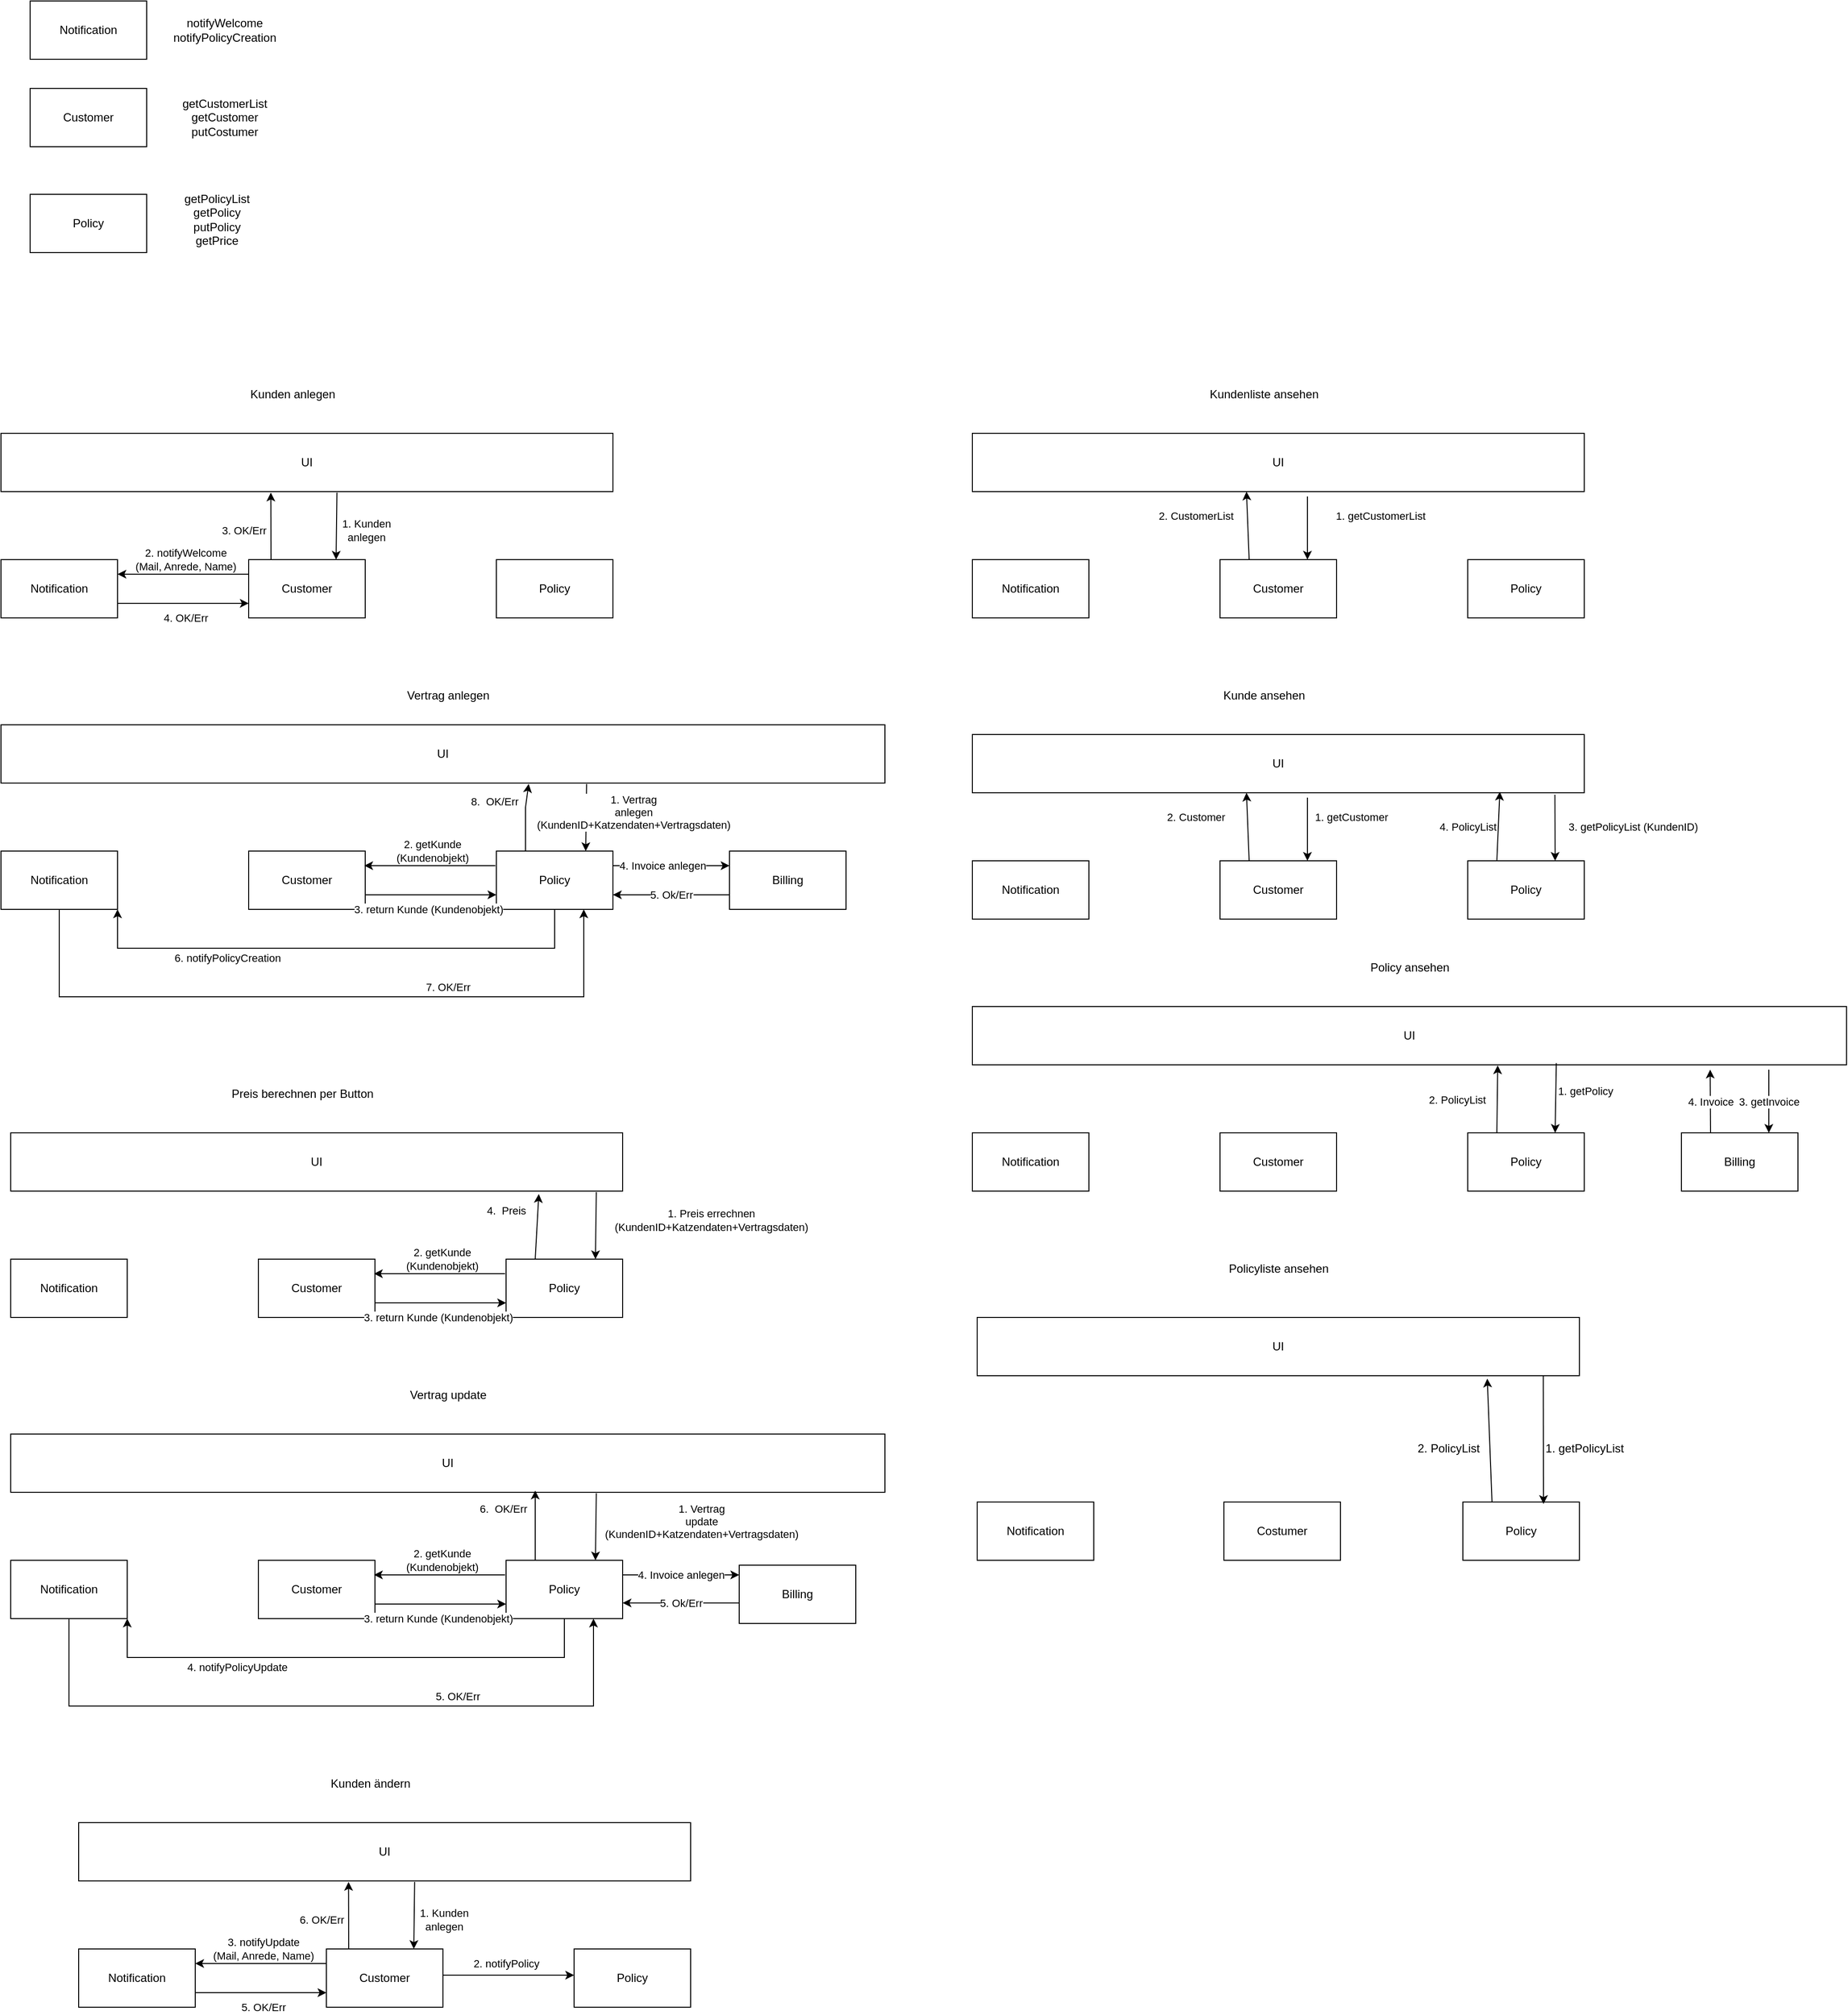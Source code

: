<mxfile version="21.2.8" type="device">
  <diagram name="Page-1" id="IQKluNJay5yoK7Y6dzIi">
    <mxGraphModel dx="1122" dy="3825" grid="1" gridSize="10" guides="1" tooltips="1" connect="1" arrows="1" fold="1" page="1" pageScale="1" pageWidth="850" pageHeight="1100" math="0" shadow="0">
      <root>
        <mxCell id="0" />
        <mxCell id="1" parent="0" />
        <mxCell id="1nyKRvvFUWUzTekV5F1x-77" value="UI" style="rounded=0;whiteSpace=wrap;html=1;" parent="1" vertex="1">
          <mxGeometry x="20" y="75" width="630" height="60" as="geometry" />
        </mxCell>
        <mxCell id="1nyKRvvFUWUzTekV5F1x-78" value="Notification" style="rounded=0;whiteSpace=wrap;html=1;" parent="1" vertex="1">
          <mxGeometry x="20" y="205" width="120" height="60" as="geometry" />
        </mxCell>
        <mxCell id="1nyKRvvFUWUzTekV5F1x-79" value="Customer" style="rounded=0;whiteSpace=wrap;html=1;" parent="1" vertex="1">
          <mxGeometry x="275" y="205" width="120" height="60" as="geometry" />
        </mxCell>
        <mxCell id="1nyKRvvFUWUzTekV5F1x-80" value="Policy" style="rounded=0;whiteSpace=wrap;html=1;" parent="1" vertex="1">
          <mxGeometry x="530" y="205" width="120" height="60" as="geometry" />
        </mxCell>
        <mxCell id="1nyKRvvFUWUzTekV5F1x-81" value="" style="endArrow=classic;html=1;rounded=0;entryX=0.75;entryY=0;entryDx=0;entryDy=0;exitX=0.549;exitY=1.017;exitDx=0;exitDy=0;exitPerimeter=0;" parent="1" source="1nyKRvvFUWUzTekV5F1x-77" target="1nyKRvvFUWUzTekV5F1x-79" edge="1">
          <mxGeometry width="50" height="50" relative="1" as="geometry">
            <mxPoint x="280" y="465" as="sourcePoint" />
            <mxPoint x="330" y="415" as="targetPoint" />
          </mxGeometry>
        </mxCell>
        <mxCell id="1nyKRvvFUWUzTekV5F1x-82" value="1. Kunden&lt;br&gt;anlegen" style="edgeLabel;html=1;align=center;verticalAlign=middle;resizable=0;points=[];" parent="1nyKRvvFUWUzTekV5F1x-81" vertex="1" connectable="0">
          <mxGeometry x="0.334" y="-1" relative="1" as="geometry">
            <mxPoint x="31" y="-7" as="offset" />
          </mxGeometry>
        </mxCell>
        <mxCell id="1nyKRvvFUWUzTekV5F1x-83" value="" style="endArrow=classic;html=1;rounded=0;entryX=0.441;entryY=1.017;entryDx=0;entryDy=0;entryPerimeter=0;" parent="1" target="1nyKRvvFUWUzTekV5F1x-77" edge="1">
          <mxGeometry width="50" height="50" relative="1" as="geometry">
            <mxPoint x="298" y="205" as="sourcePoint" />
            <mxPoint x="340" y="355" as="targetPoint" />
          </mxGeometry>
        </mxCell>
        <mxCell id="1nyKRvvFUWUzTekV5F1x-84" value="3. OK/Err" style="edgeLabel;html=1;align=center;verticalAlign=middle;resizable=0;points=[];" parent="1nyKRvvFUWUzTekV5F1x-83" vertex="1" connectable="0">
          <mxGeometry x="-0.536" y="2" relative="1" as="geometry">
            <mxPoint x="-26" y="-14" as="offset" />
          </mxGeometry>
        </mxCell>
        <mxCell id="1nyKRvvFUWUzTekV5F1x-85" value="Kunden anlegen&lt;br&gt;" style="text;html=1;align=center;verticalAlign=middle;resizable=0;points=[];autosize=1;strokeColor=none;fillColor=none;" parent="1" vertex="1">
          <mxGeometry x="265" y="20" width="110" height="30" as="geometry" />
        </mxCell>
        <mxCell id="1nyKRvvFUWUzTekV5F1x-86" value="" style="endArrow=classic;html=1;rounded=0;exitX=0;exitY=0.25;exitDx=0;exitDy=0;entryX=1;entryY=0.25;entryDx=0;entryDy=0;" parent="1" source="1nyKRvvFUWUzTekV5F1x-79" target="1nyKRvvFUWUzTekV5F1x-78" edge="1">
          <mxGeometry width="50" height="50" relative="1" as="geometry">
            <mxPoint x="490" y="305" as="sourcePoint" />
            <mxPoint x="540" y="255" as="targetPoint" />
          </mxGeometry>
        </mxCell>
        <mxCell id="1nyKRvvFUWUzTekV5F1x-87" value="2. notifyWelcome &lt;br&gt;(Mail, Anrede, Name)" style="edgeLabel;html=1;align=center;verticalAlign=middle;resizable=0;points=[];" parent="1nyKRvvFUWUzTekV5F1x-86" vertex="1" connectable="0">
          <mxGeometry x="0.585" y="1" relative="1" as="geometry">
            <mxPoint x="42" y="-16" as="offset" />
          </mxGeometry>
        </mxCell>
        <mxCell id="1nyKRvvFUWUzTekV5F1x-88" value="UI" style="rounded=0;whiteSpace=wrap;html=1;" parent="1" vertex="1">
          <mxGeometry x="20" y="375" width="910" height="60" as="geometry" />
        </mxCell>
        <mxCell id="1nyKRvvFUWUzTekV5F1x-105" style="edgeStyle=orthogonalEdgeStyle;rounded=0;orthogonalLoop=1;jettySize=auto;html=1;entryX=0.75;entryY=1;entryDx=0;entryDy=0;" parent="1" source="1nyKRvvFUWUzTekV5F1x-89" target="1nyKRvvFUWUzTekV5F1x-91" edge="1">
          <mxGeometry relative="1" as="geometry">
            <Array as="points">
              <mxPoint x="80" y="655" />
              <mxPoint x="620" y="655" />
            </Array>
          </mxGeometry>
        </mxCell>
        <mxCell id="1nyKRvvFUWUzTekV5F1x-106" value="7. OK/Err" style="edgeLabel;html=1;align=center;verticalAlign=middle;resizable=0;points=[];" parent="1nyKRvvFUWUzTekV5F1x-105" vertex="1" connectable="0">
          <mxGeometry x="0.55" y="-5" relative="1" as="geometry">
            <mxPoint x="-68" y="-15" as="offset" />
          </mxGeometry>
        </mxCell>
        <mxCell id="1nyKRvvFUWUzTekV5F1x-89" value="Notification" style="rounded=0;whiteSpace=wrap;html=1;" parent="1" vertex="1">
          <mxGeometry x="20" y="505" width="120" height="60" as="geometry" />
        </mxCell>
        <mxCell id="1nyKRvvFUWUzTekV5F1x-90" value="Customer" style="rounded=0;whiteSpace=wrap;html=1;" parent="1" vertex="1">
          <mxGeometry x="275" y="505" width="120" height="60" as="geometry" />
        </mxCell>
        <mxCell id="1nyKRvvFUWUzTekV5F1x-103" style="edgeStyle=orthogonalEdgeStyle;rounded=0;orthogonalLoop=1;jettySize=auto;html=1;entryX=1;entryY=1;entryDx=0;entryDy=0;" parent="1" source="1nyKRvvFUWUzTekV5F1x-91" target="1nyKRvvFUWUzTekV5F1x-89" edge="1">
          <mxGeometry relative="1" as="geometry">
            <Array as="points">
              <mxPoint x="590" y="605" />
              <mxPoint x="140" y="605" />
            </Array>
          </mxGeometry>
        </mxCell>
        <mxCell id="1nyKRvvFUWUzTekV5F1x-104" value="6. notifyPolicyCreation" style="edgeLabel;html=1;align=center;verticalAlign=middle;resizable=0;points=[];" parent="1nyKRvvFUWUzTekV5F1x-103" vertex="1" connectable="0">
          <mxGeometry x="0.633" y="2" relative="1" as="geometry">
            <mxPoint x="55" y="8" as="offset" />
          </mxGeometry>
        </mxCell>
        <mxCell id="1nyKRvvFUWUzTekV5F1x-91" value="Policy" style="rounded=0;whiteSpace=wrap;html=1;" parent="1" vertex="1">
          <mxGeometry x="530" y="505" width="120" height="60" as="geometry" />
        </mxCell>
        <mxCell id="1nyKRvvFUWUzTekV5F1x-96" value="Vertrag anlegen" style="text;html=1;align=center;verticalAlign=middle;resizable=0;points=[];autosize=1;strokeColor=none;fillColor=none;" parent="1" vertex="1">
          <mxGeometry x="425" y="330" width="110" height="30" as="geometry" />
        </mxCell>
        <mxCell id="1nyKRvvFUWUzTekV5F1x-97" value="" style="endArrow=classic;html=1;rounded=0;exitX=0;exitY=0.25;exitDx=0;exitDy=0;entryX=1;entryY=0.25;entryDx=0;entryDy=0;" parent="1" edge="1">
          <mxGeometry width="50" height="50" relative="1" as="geometry">
            <mxPoint x="529" y="520" as="sourcePoint" />
            <mxPoint x="394" y="520" as="targetPoint" />
          </mxGeometry>
        </mxCell>
        <mxCell id="1nyKRvvFUWUzTekV5F1x-98" value="2. getKunde &lt;br&gt;(Kundenobjekt)" style="edgeLabel;html=1;align=center;verticalAlign=middle;resizable=0;points=[];" parent="1nyKRvvFUWUzTekV5F1x-97" vertex="1" connectable="0">
          <mxGeometry x="0.585" y="1" relative="1" as="geometry">
            <mxPoint x="42" y="-16" as="offset" />
          </mxGeometry>
        </mxCell>
        <mxCell id="1nyKRvvFUWUzTekV5F1x-99" value="" style="endArrow=classic;html=1;rounded=0;entryX=0.75;entryY=0;entryDx=0;entryDy=0;exitX=0.549;exitY=1.017;exitDx=0;exitDy=0;exitPerimeter=0;" parent="1" edge="1">
          <mxGeometry width="50" height="50" relative="1" as="geometry">
            <mxPoint x="622.87" y="436.02" as="sourcePoint" />
            <mxPoint x="622" y="505" as="targetPoint" />
          </mxGeometry>
        </mxCell>
        <mxCell id="1nyKRvvFUWUzTekV5F1x-100" value="1. Vertrag&lt;br&gt;anlegen&lt;br&gt;(KundenID+Katzendaten+Vertragsdaten)" style="edgeLabel;html=1;align=center;verticalAlign=middle;resizable=0;points=[];" parent="1nyKRvvFUWUzTekV5F1x-99" vertex="1" connectable="0">
          <mxGeometry x="0.334" y="-1" relative="1" as="geometry">
            <mxPoint x="49" y="-17" as="offset" />
          </mxGeometry>
        </mxCell>
        <mxCell id="1nyKRvvFUWUzTekV5F1x-101" value="" style="endArrow=classic;html=1;rounded=0;entryX=0;entryY=0.75;entryDx=0;entryDy=0;exitX=1;exitY=0.75;exitDx=0;exitDy=0;" parent="1" source="1nyKRvvFUWUzTekV5F1x-90" target="1nyKRvvFUWUzTekV5F1x-91" edge="1">
          <mxGeometry width="50" height="50" relative="1" as="geometry">
            <mxPoint x="490" y="645" as="sourcePoint" />
            <mxPoint x="490" y="535" as="targetPoint" />
          </mxGeometry>
        </mxCell>
        <mxCell id="1nyKRvvFUWUzTekV5F1x-102" value="3. return Kunde (Kundenobjekt)" style="edgeLabel;html=1;align=center;verticalAlign=middle;resizable=0;points=[];" parent="1nyKRvvFUWUzTekV5F1x-101" vertex="1" connectable="0">
          <mxGeometry x="-0.259" y="-2" relative="1" as="geometry">
            <mxPoint x="15" y="13" as="offset" />
          </mxGeometry>
        </mxCell>
        <mxCell id="1nyKRvvFUWUzTekV5F1x-107" value="" style="endArrow=classic;html=1;rounded=0;exitX=1;exitY=0.75;exitDx=0;exitDy=0;entryX=0;entryY=0.75;entryDx=0;entryDy=0;" parent="1" source="1nyKRvvFUWUzTekV5F1x-78" target="1nyKRvvFUWUzTekV5F1x-79" edge="1">
          <mxGeometry width="50" height="50" relative="1" as="geometry">
            <mxPoint x="360" y="345" as="sourcePoint" />
            <mxPoint x="410" y="295" as="targetPoint" />
          </mxGeometry>
        </mxCell>
        <mxCell id="1nyKRvvFUWUzTekV5F1x-108" value="4. OK/Err&lt;br&gt;" style="edgeLabel;html=1;align=center;verticalAlign=middle;resizable=0;points=[];" parent="1nyKRvvFUWUzTekV5F1x-107" vertex="1" connectable="0">
          <mxGeometry x="0.156" y="-3" relative="1" as="geometry">
            <mxPoint x="-8" y="12" as="offset" />
          </mxGeometry>
        </mxCell>
        <mxCell id="1nyKRvvFUWUzTekV5F1x-109" value="" style="endArrow=classic;html=1;rounded=0;exitX=0.25;exitY=0;exitDx=0;exitDy=0;entryX=0.597;entryY=1.014;entryDx=0;entryDy=0;entryPerimeter=0;" parent="1" source="1nyKRvvFUWUzTekV5F1x-91" target="1nyKRvvFUWUzTekV5F1x-88" edge="1">
          <mxGeometry width="50" height="50" relative="1" as="geometry">
            <mxPoint x="360" y="705" as="sourcePoint" />
            <mxPoint x="410" y="655" as="targetPoint" />
            <Array as="points">
              <mxPoint x="560" y="460" />
            </Array>
          </mxGeometry>
        </mxCell>
        <mxCell id="1nyKRvvFUWUzTekV5F1x-110" value="8.&amp;nbsp; OK/Err" style="edgeLabel;html=1;align=center;verticalAlign=middle;resizable=0;points=[];" parent="1nyKRvvFUWUzTekV5F1x-109" vertex="1" connectable="0">
          <mxGeometry x="0.49" y="2" relative="1" as="geometry">
            <mxPoint x="-31" as="offset" />
          </mxGeometry>
        </mxCell>
        <mxCell id="1nyKRvvFUWUzTekV5F1x-129" value="UI" style="rounded=0;whiteSpace=wrap;html=1;" parent="1" vertex="1">
          <mxGeometry x="30" y="795" width="630" height="60" as="geometry" />
        </mxCell>
        <mxCell id="1nyKRvvFUWUzTekV5F1x-132" value="Notification" style="rounded=0;whiteSpace=wrap;html=1;" parent="1" vertex="1">
          <mxGeometry x="30" y="925" width="120" height="60" as="geometry" />
        </mxCell>
        <mxCell id="1nyKRvvFUWUzTekV5F1x-133" value="Customer" style="rounded=0;whiteSpace=wrap;html=1;" parent="1" vertex="1">
          <mxGeometry x="285" y="925" width="120" height="60" as="geometry" />
        </mxCell>
        <mxCell id="1nyKRvvFUWUzTekV5F1x-136" value="Policy" style="rounded=0;whiteSpace=wrap;html=1;" parent="1" vertex="1">
          <mxGeometry x="540" y="925" width="120" height="60" as="geometry" />
        </mxCell>
        <mxCell id="1nyKRvvFUWUzTekV5F1x-137" value="Preis berechnen per Button" style="text;html=1;align=center;verticalAlign=middle;resizable=0;points=[];autosize=1;strokeColor=none;fillColor=none;" parent="1" vertex="1">
          <mxGeometry x="245" y="740" width="170" height="30" as="geometry" />
        </mxCell>
        <mxCell id="1nyKRvvFUWUzTekV5F1x-138" value="" style="endArrow=classic;html=1;rounded=0;exitX=0;exitY=0.25;exitDx=0;exitDy=0;entryX=1;entryY=0.25;entryDx=0;entryDy=0;" parent="1" edge="1">
          <mxGeometry width="50" height="50" relative="1" as="geometry">
            <mxPoint x="539" y="940" as="sourcePoint" />
            <mxPoint x="404" y="940" as="targetPoint" />
          </mxGeometry>
        </mxCell>
        <mxCell id="1nyKRvvFUWUzTekV5F1x-139" value="2. getKunde &lt;br&gt;(Kundenobjekt)" style="edgeLabel;html=1;align=center;verticalAlign=middle;resizable=0;points=[];" parent="1nyKRvvFUWUzTekV5F1x-138" vertex="1" connectable="0">
          <mxGeometry x="0.585" y="1" relative="1" as="geometry">
            <mxPoint x="42" y="-16" as="offset" />
          </mxGeometry>
        </mxCell>
        <mxCell id="1nyKRvvFUWUzTekV5F1x-140" value="" style="endArrow=classic;html=1;rounded=0;entryX=0.75;entryY=0;entryDx=0;entryDy=0;exitX=0.549;exitY=1.017;exitDx=0;exitDy=0;exitPerimeter=0;" parent="1" edge="1">
          <mxGeometry width="50" height="50" relative="1" as="geometry">
            <mxPoint x="632.87" y="856.02" as="sourcePoint" />
            <mxPoint x="632" y="925" as="targetPoint" />
          </mxGeometry>
        </mxCell>
        <mxCell id="1nyKRvvFUWUzTekV5F1x-141" value="1. Preis errechnen&lt;br&gt;(KundenID+Katzendaten+Vertragsdaten)" style="edgeLabel;html=1;align=center;verticalAlign=middle;resizable=0;points=[];" parent="1nyKRvvFUWUzTekV5F1x-140" vertex="1" connectable="0">
          <mxGeometry x="0.334" y="-1" relative="1" as="geometry">
            <mxPoint x="119" y="-17" as="offset" />
          </mxGeometry>
        </mxCell>
        <mxCell id="1nyKRvvFUWUzTekV5F1x-142" value="" style="endArrow=classic;html=1;rounded=0;entryX=0;entryY=0.75;entryDx=0;entryDy=0;exitX=1;exitY=0.75;exitDx=0;exitDy=0;" parent="1" source="1nyKRvvFUWUzTekV5F1x-133" target="1nyKRvvFUWUzTekV5F1x-136" edge="1">
          <mxGeometry width="50" height="50" relative="1" as="geometry">
            <mxPoint x="500" y="1065" as="sourcePoint" />
            <mxPoint x="500" y="955" as="targetPoint" />
          </mxGeometry>
        </mxCell>
        <mxCell id="1nyKRvvFUWUzTekV5F1x-143" value="3. return Kunde (Kundenobjekt)" style="edgeLabel;html=1;align=center;verticalAlign=middle;resizable=0;points=[];" parent="1nyKRvvFUWUzTekV5F1x-142" vertex="1" connectable="0">
          <mxGeometry x="-0.259" y="-2" relative="1" as="geometry">
            <mxPoint x="15" y="13" as="offset" />
          </mxGeometry>
        </mxCell>
        <mxCell id="1nyKRvvFUWUzTekV5F1x-144" value="" style="endArrow=classic;html=1;rounded=0;entryX=0.863;entryY=1.05;entryDx=0;entryDy=0;entryPerimeter=0;exitX=0.25;exitY=0;exitDx=0;exitDy=0;" parent="1" source="1nyKRvvFUWUzTekV5F1x-136" target="1nyKRvvFUWUzTekV5F1x-129" edge="1">
          <mxGeometry width="50" height="50" relative="1" as="geometry">
            <mxPoint x="370" y="1125" as="sourcePoint" />
            <mxPoint x="420" y="1075" as="targetPoint" />
          </mxGeometry>
        </mxCell>
        <mxCell id="1nyKRvvFUWUzTekV5F1x-145" value="4.&amp;nbsp; Preis" style="edgeLabel;html=1;align=center;verticalAlign=middle;resizable=0;points=[];" parent="1nyKRvvFUWUzTekV5F1x-144" vertex="1" connectable="0">
          <mxGeometry x="0.49" y="2" relative="1" as="geometry">
            <mxPoint x="-31" as="offset" />
          </mxGeometry>
        </mxCell>
        <mxCell id="1nyKRvvFUWUzTekV5F1x-146" value="Notification" style="rounded=0;whiteSpace=wrap;html=1;" parent="1" vertex="1">
          <mxGeometry x="50" y="-370" width="120" height="60" as="geometry" />
        </mxCell>
        <mxCell id="1nyKRvvFUWUzTekV5F1x-147" value="notifyWelcome&lt;br&gt;notifyPolicyCreation" style="text;html=1;align=center;verticalAlign=middle;resizable=0;points=[];autosize=1;strokeColor=none;fillColor=none;" parent="1" vertex="1">
          <mxGeometry x="185" y="-360" width="130" height="40" as="geometry" />
        </mxCell>
        <mxCell id="1nyKRvvFUWUzTekV5F1x-148" value="Customer" style="rounded=0;whiteSpace=wrap;html=1;" parent="1" vertex="1">
          <mxGeometry x="50" y="-280" width="120" height="60" as="geometry" />
        </mxCell>
        <mxCell id="1nyKRvvFUWUzTekV5F1x-149" value="getCustomerList&lt;br&gt;getCustomer&lt;br&gt;putCostumer&lt;br&gt;" style="text;html=1;align=center;verticalAlign=middle;resizable=0;points=[];autosize=1;strokeColor=none;fillColor=none;" parent="1" vertex="1">
          <mxGeometry x="195" y="-280" width="110" height="60" as="geometry" />
        </mxCell>
        <mxCell id="1nyKRvvFUWUzTekV5F1x-150" value="Policy" style="rounded=0;whiteSpace=wrap;html=1;" parent="1" vertex="1">
          <mxGeometry x="50" y="-171" width="120" height="60" as="geometry" />
        </mxCell>
        <mxCell id="1nyKRvvFUWUzTekV5F1x-151" value="getPolicyList&lt;br&gt;getPolicy&lt;br&gt;putPolicy&lt;br&gt;getPrice" style="text;html=1;align=center;verticalAlign=middle;resizable=0;points=[];autosize=1;strokeColor=none;fillColor=none;" parent="1" vertex="1">
          <mxGeometry x="197" y="-180" width="90" height="70" as="geometry" />
        </mxCell>
        <mxCell id="1nyKRvvFUWUzTekV5F1x-166" value="UI" style="rounded=0;whiteSpace=wrap;html=1;" parent="1" vertex="1">
          <mxGeometry x="1020" y="75" width="630" height="60" as="geometry" />
        </mxCell>
        <mxCell id="1nyKRvvFUWUzTekV5F1x-167" value="Notification" style="rounded=0;whiteSpace=wrap;html=1;" parent="1" vertex="1">
          <mxGeometry x="1020" y="205" width="120" height="60" as="geometry" />
        </mxCell>
        <mxCell id="1nyKRvvFUWUzTekV5F1x-168" value="Customer" style="rounded=0;whiteSpace=wrap;html=1;" parent="1" vertex="1">
          <mxGeometry x="1275" y="205" width="120" height="60" as="geometry" />
        </mxCell>
        <mxCell id="1nyKRvvFUWUzTekV5F1x-169" value="Policy" style="rounded=0;whiteSpace=wrap;html=1;" parent="1" vertex="1">
          <mxGeometry x="1530" y="205" width="120" height="60" as="geometry" />
        </mxCell>
        <mxCell id="1nyKRvvFUWUzTekV5F1x-170" value="Kundenliste ansehen" style="text;html=1;align=center;verticalAlign=middle;resizable=0;points=[];autosize=1;strokeColor=none;fillColor=none;" parent="1" vertex="1">
          <mxGeometry x="1250" y="20" width="140" height="30" as="geometry" />
        </mxCell>
        <mxCell id="1nyKRvvFUWUzTekV5F1x-180" value="" style="endArrow=classic;html=1;rounded=0;entryX=0.75;entryY=0;entryDx=0;entryDy=0;" parent="1" target="1nyKRvvFUWUzTekV5F1x-168" edge="1">
          <mxGeometry width="50" height="50" relative="1" as="geometry">
            <mxPoint x="1365" y="140" as="sourcePoint" />
            <mxPoint x="1200" y="180" as="targetPoint" />
          </mxGeometry>
        </mxCell>
        <mxCell id="1nyKRvvFUWUzTekV5F1x-182" value="1. getCustomerList" style="edgeLabel;html=1;align=center;verticalAlign=middle;resizable=0;points=[];" parent="1nyKRvvFUWUzTekV5F1x-180" vertex="1" connectable="0">
          <mxGeometry x="-0.477" y="3" relative="1" as="geometry">
            <mxPoint x="72" y="3" as="offset" />
          </mxGeometry>
        </mxCell>
        <mxCell id="1nyKRvvFUWUzTekV5F1x-183" value="" style="endArrow=classic;html=1;rounded=0;exitX=0.25;exitY=0;exitDx=0;exitDy=0;entryX=0.448;entryY=1;entryDx=0;entryDy=0;entryPerimeter=0;" parent="1" source="1nyKRvvFUWUzTekV5F1x-168" target="1nyKRvvFUWUzTekV5F1x-166" edge="1">
          <mxGeometry width="50" height="50" relative="1" as="geometry">
            <mxPoint x="1190" y="240" as="sourcePoint" />
            <mxPoint x="1240" y="190" as="targetPoint" />
          </mxGeometry>
        </mxCell>
        <mxCell id="1nyKRvvFUWUzTekV5F1x-184" value="2. CustomerList" style="edgeLabel;html=1;align=center;verticalAlign=middle;resizable=0;points=[];" parent="1nyKRvvFUWUzTekV5F1x-183" vertex="1" connectable="0">
          <mxGeometry x="0.315" relative="1" as="geometry">
            <mxPoint x="-53" y="1" as="offset" />
          </mxGeometry>
        </mxCell>
        <mxCell id="1nyKRvvFUWUzTekV5F1x-185" value="UI" style="rounded=0;whiteSpace=wrap;html=1;" parent="1" vertex="1">
          <mxGeometry x="1020" y="385" width="630" height="60" as="geometry" />
        </mxCell>
        <mxCell id="1nyKRvvFUWUzTekV5F1x-186" value="Notification" style="rounded=0;whiteSpace=wrap;html=1;" parent="1" vertex="1">
          <mxGeometry x="1020" y="515" width="120" height="60" as="geometry" />
        </mxCell>
        <mxCell id="1nyKRvvFUWUzTekV5F1x-187" value="Customer" style="rounded=0;whiteSpace=wrap;html=1;" parent="1" vertex="1">
          <mxGeometry x="1275" y="515" width="120" height="60" as="geometry" />
        </mxCell>
        <mxCell id="1nyKRvvFUWUzTekV5F1x-188" value="Policy" style="rounded=0;whiteSpace=wrap;html=1;" parent="1" vertex="1">
          <mxGeometry x="1530" y="515" width="120" height="60" as="geometry" />
        </mxCell>
        <mxCell id="1nyKRvvFUWUzTekV5F1x-189" value="Kunde ansehen" style="text;html=1;align=center;verticalAlign=middle;resizable=0;points=[];autosize=1;strokeColor=none;fillColor=none;" parent="1" vertex="1">
          <mxGeometry x="1265" y="330" width="110" height="30" as="geometry" />
        </mxCell>
        <mxCell id="1nyKRvvFUWUzTekV5F1x-190" value="" style="endArrow=classic;html=1;rounded=0;entryX=0.75;entryY=0;entryDx=0;entryDy=0;" parent="1" target="1nyKRvvFUWUzTekV5F1x-187" edge="1">
          <mxGeometry width="50" height="50" relative="1" as="geometry">
            <mxPoint x="1365" y="450" as="sourcePoint" />
            <mxPoint x="1200" y="490" as="targetPoint" />
          </mxGeometry>
        </mxCell>
        <mxCell id="1nyKRvvFUWUzTekV5F1x-191" value="1. getCustomer" style="edgeLabel;html=1;align=center;verticalAlign=middle;resizable=0;points=[];" parent="1nyKRvvFUWUzTekV5F1x-190" vertex="1" connectable="0">
          <mxGeometry x="-0.477" y="3" relative="1" as="geometry">
            <mxPoint x="42" y="3" as="offset" />
          </mxGeometry>
        </mxCell>
        <mxCell id="1nyKRvvFUWUzTekV5F1x-192" value="" style="endArrow=classic;html=1;rounded=0;exitX=0.25;exitY=0;exitDx=0;exitDy=0;entryX=0.448;entryY=1;entryDx=0;entryDy=0;entryPerimeter=0;" parent="1" source="1nyKRvvFUWUzTekV5F1x-187" target="1nyKRvvFUWUzTekV5F1x-185" edge="1">
          <mxGeometry width="50" height="50" relative="1" as="geometry">
            <mxPoint x="1190" y="550" as="sourcePoint" />
            <mxPoint x="1240" y="500" as="targetPoint" />
          </mxGeometry>
        </mxCell>
        <mxCell id="1nyKRvvFUWUzTekV5F1x-193" value="2. Customer" style="edgeLabel;html=1;align=center;verticalAlign=middle;resizable=0;points=[];" parent="1nyKRvvFUWUzTekV5F1x-192" vertex="1" connectable="0">
          <mxGeometry x="0.315" relative="1" as="geometry">
            <mxPoint x="-53" y="1" as="offset" />
          </mxGeometry>
        </mxCell>
        <mxCell id="1nyKRvvFUWUzTekV5F1x-194" value="" style="endArrow=classic;html=1;rounded=0;entryX=0.75;entryY=0;entryDx=0;entryDy=0;exitX=0.952;exitY=1.033;exitDx=0;exitDy=0;exitPerimeter=0;" parent="1" source="1nyKRvvFUWUzTekV5F1x-185" target="1nyKRvvFUWUzTekV5F1x-188" edge="1">
          <mxGeometry width="50" height="50" relative="1" as="geometry">
            <mxPoint x="1530" y="710" as="sourcePoint" />
            <mxPoint x="1580" y="660" as="targetPoint" />
          </mxGeometry>
        </mxCell>
        <mxCell id="1nyKRvvFUWUzTekV5F1x-195" value="3. getPolicyList (KundenID)" style="edgeLabel;html=1;align=center;verticalAlign=middle;resizable=0;points=[];" parent="1nyKRvvFUWUzTekV5F1x-194" vertex="1" connectable="0">
          <mxGeometry x="-0.588" y="-2" relative="1" as="geometry">
            <mxPoint x="82" y="19" as="offset" />
          </mxGeometry>
        </mxCell>
        <mxCell id="1nyKRvvFUWUzTekV5F1x-196" value="" style="endArrow=classic;html=1;rounded=0;entryX=0.862;entryY=0.983;entryDx=0;entryDy=0;entryPerimeter=0;exitX=0.25;exitY=0;exitDx=0;exitDy=0;" parent="1" source="1nyKRvvFUWUzTekV5F1x-188" target="1nyKRvvFUWUzTekV5F1x-185" edge="1">
          <mxGeometry width="50" height="50" relative="1" as="geometry">
            <mxPoint x="1150" y="510" as="sourcePoint" />
            <mxPoint x="1200" y="460" as="targetPoint" />
          </mxGeometry>
        </mxCell>
        <mxCell id="1nyKRvvFUWUzTekV5F1x-197" value="4. PolicyList" style="edgeLabel;html=1;align=center;verticalAlign=middle;resizable=0;points=[];" parent="1nyKRvvFUWUzTekV5F1x-196" vertex="1" connectable="0">
          <mxGeometry x="0.407" y="1" relative="1" as="geometry">
            <mxPoint x="-31" y="15" as="offset" />
          </mxGeometry>
        </mxCell>
        <mxCell id="1nyKRvvFUWUzTekV5F1x-211" value="UI" style="rounded=0;whiteSpace=wrap;html=1;" parent="1" vertex="1">
          <mxGeometry x="1020" y="665" width="900" height="60" as="geometry" />
        </mxCell>
        <mxCell id="1nyKRvvFUWUzTekV5F1x-212" value="Notification" style="rounded=0;whiteSpace=wrap;html=1;" parent="1" vertex="1">
          <mxGeometry x="1020" y="795" width="120" height="60" as="geometry" />
        </mxCell>
        <mxCell id="1nyKRvvFUWUzTekV5F1x-213" value="Customer" style="rounded=0;whiteSpace=wrap;html=1;" parent="1" vertex="1">
          <mxGeometry x="1275" y="795" width="120" height="60" as="geometry" />
        </mxCell>
        <mxCell id="1nyKRvvFUWUzTekV5F1x-214" value="Policy" style="rounded=0;whiteSpace=wrap;html=1;" parent="1" vertex="1">
          <mxGeometry x="1530" y="795" width="120" height="60" as="geometry" />
        </mxCell>
        <mxCell id="1nyKRvvFUWUzTekV5F1x-215" value="Policy ansehen" style="text;html=1;align=center;verticalAlign=middle;resizable=0;points=[];autosize=1;strokeColor=none;fillColor=none;" parent="1" vertex="1">
          <mxGeometry x="1420" y="610" width="100" height="30" as="geometry" />
        </mxCell>
        <mxCell id="1nyKRvvFUWUzTekV5F1x-220" value="" style="endArrow=classic;html=1;rounded=0;entryX=0.75;entryY=0;entryDx=0;entryDy=0;exitX=0.668;exitY=0.97;exitDx=0;exitDy=0;exitPerimeter=0;" parent="1" source="1nyKRvvFUWUzTekV5F1x-211" target="1nyKRvvFUWUzTekV5F1x-214" edge="1">
          <mxGeometry width="50" height="50" relative="1" as="geometry">
            <mxPoint x="1530" y="990" as="sourcePoint" />
            <mxPoint x="1580" y="940" as="targetPoint" />
          </mxGeometry>
        </mxCell>
        <mxCell id="1nyKRvvFUWUzTekV5F1x-221" value="1. getPolicy" style="edgeLabel;html=1;align=center;verticalAlign=middle;resizable=0;points=[];" parent="1nyKRvvFUWUzTekV5F1x-220" vertex="1" connectable="0">
          <mxGeometry x="-0.588" y="-2" relative="1" as="geometry">
            <mxPoint x="32" y="14" as="offset" />
          </mxGeometry>
        </mxCell>
        <mxCell id="1nyKRvvFUWUzTekV5F1x-222" value="" style="endArrow=classic;html=1;rounded=0;entryX=0.601;entryY=1.009;entryDx=0;entryDy=0;entryPerimeter=0;exitX=0.25;exitY=0;exitDx=0;exitDy=0;" parent="1" source="1nyKRvvFUWUzTekV5F1x-214" target="1nyKRvvFUWUzTekV5F1x-211" edge="1">
          <mxGeometry width="50" height="50" relative="1" as="geometry">
            <mxPoint x="1150" y="790" as="sourcePoint" />
            <mxPoint x="1200" y="740" as="targetPoint" />
          </mxGeometry>
        </mxCell>
        <mxCell id="1nyKRvvFUWUzTekV5F1x-223" value="2. PolicyList" style="edgeLabel;html=1;align=center;verticalAlign=middle;resizable=0;points=[];" parent="1nyKRvvFUWUzTekV5F1x-222" vertex="1" connectable="0">
          <mxGeometry x="0.407" y="1" relative="1" as="geometry">
            <mxPoint x="-41" y="15" as="offset" />
          </mxGeometry>
        </mxCell>
        <mxCell id="bpIefnwGk3SrIN4fT7c0-9" value="UI" style="rounded=0;whiteSpace=wrap;html=1;" parent="1" vertex="1">
          <mxGeometry x="1025" y="985" width="620" height="60" as="geometry" />
        </mxCell>
        <mxCell id="bpIefnwGk3SrIN4fT7c0-10" value="Notification" style="rounded=0;whiteSpace=wrap;html=1;" parent="1" vertex="1">
          <mxGeometry x="1025" y="1175" width="120" height="60" as="geometry" />
        </mxCell>
        <mxCell id="bpIefnwGk3SrIN4fT7c0-11" value="Costumer" style="rounded=0;whiteSpace=wrap;html=1;" parent="1" vertex="1">
          <mxGeometry x="1279" y="1175" width="120" height="60" as="geometry" />
        </mxCell>
        <mxCell id="bpIefnwGk3SrIN4fT7c0-12" value="Policy" style="rounded=0;whiteSpace=wrap;html=1;" parent="1" vertex="1">
          <mxGeometry x="1525" y="1175" width="120" height="60" as="geometry" />
        </mxCell>
        <mxCell id="bpIefnwGk3SrIN4fT7c0-13" value="" style="endArrow=classic;html=1;rounded=0;entryX=0.692;entryY=0.033;entryDx=0;entryDy=0;entryPerimeter=0;exitX=0.94;exitY=1;exitDx=0;exitDy=0;exitPerimeter=0;" parent="1" source="bpIefnwGk3SrIN4fT7c0-9" target="bpIefnwGk3SrIN4fT7c0-12" edge="1">
          <mxGeometry width="50" height="50" relative="1" as="geometry">
            <mxPoint x="1285" y="1035" as="sourcePoint" />
            <mxPoint x="1335" y="985" as="targetPoint" />
          </mxGeometry>
        </mxCell>
        <mxCell id="bpIefnwGk3SrIN4fT7c0-14" value="1. getPolicyList" style="text;html=1;align=center;verticalAlign=middle;resizable=0;points=[];autosize=1;strokeColor=none;fillColor=none;" parent="1" vertex="1">
          <mxGeometry x="1600" y="1105" width="100" height="30" as="geometry" />
        </mxCell>
        <mxCell id="bpIefnwGk3SrIN4fT7c0-15" value="" style="endArrow=classic;html=1;rounded=0;entryX=0.847;entryY=1.05;entryDx=0;entryDy=0;entryPerimeter=0;exitX=0.25;exitY=0;exitDx=0;exitDy=0;" parent="1" source="bpIefnwGk3SrIN4fT7c0-12" target="bpIefnwGk3SrIN4fT7c0-9" edge="1">
          <mxGeometry width="50" height="50" relative="1" as="geometry">
            <mxPoint x="1285" y="1035" as="sourcePoint" />
            <mxPoint x="1335" y="985" as="targetPoint" />
          </mxGeometry>
        </mxCell>
        <mxCell id="bpIefnwGk3SrIN4fT7c0-16" value="2. PolicyList" style="text;html=1;align=center;verticalAlign=middle;resizable=0;points=[];autosize=1;strokeColor=none;fillColor=none;" parent="1" vertex="1">
          <mxGeometry x="1465" y="1105" width="90" height="30" as="geometry" />
        </mxCell>
        <mxCell id="bpIefnwGk3SrIN4fT7c0-17" value="Policyliste ansehen" style="text;html=1;align=center;verticalAlign=middle;resizable=0;points=[];autosize=1;strokeColor=none;fillColor=none;" parent="1" vertex="1">
          <mxGeometry x="1270" y="920" width="130" height="30" as="geometry" />
        </mxCell>
        <mxCell id="jb8a5uM32g1TWFS9ff9H-21" value="UI" style="rounded=0;whiteSpace=wrap;html=1;" parent="1" vertex="1">
          <mxGeometry x="30" y="1105" width="900" height="60" as="geometry" />
        </mxCell>
        <mxCell id="jb8a5uM32g1TWFS9ff9H-22" style="edgeStyle=orthogonalEdgeStyle;rounded=0;orthogonalLoop=1;jettySize=auto;html=1;entryX=0.75;entryY=1;entryDx=0;entryDy=0;" parent="1" source="jb8a5uM32g1TWFS9ff9H-24" target="jb8a5uM32g1TWFS9ff9H-28" edge="1">
          <mxGeometry relative="1" as="geometry">
            <Array as="points">
              <mxPoint x="90" y="1385" />
              <mxPoint x="630" y="1385" />
            </Array>
          </mxGeometry>
        </mxCell>
        <mxCell id="jb8a5uM32g1TWFS9ff9H-23" value="5. OK/Err" style="edgeLabel;html=1;align=center;verticalAlign=middle;resizable=0;points=[];" parent="jb8a5uM32g1TWFS9ff9H-22" vertex="1" connectable="0">
          <mxGeometry x="0.55" y="-5" relative="1" as="geometry">
            <mxPoint x="-68" y="-15" as="offset" />
          </mxGeometry>
        </mxCell>
        <mxCell id="jb8a5uM32g1TWFS9ff9H-24" value="Notification" style="rounded=0;whiteSpace=wrap;html=1;" parent="1" vertex="1">
          <mxGeometry x="30" y="1235" width="120" height="60" as="geometry" />
        </mxCell>
        <mxCell id="jb8a5uM32g1TWFS9ff9H-25" value="Customer" style="rounded=0;whiteSpace=wrap;html=1;" parent="1" vertex="1">
          <mxGeometry x="285" y="1235" width="120" height="60" as="geometry" />
        </mxCell>
        <mxCell id="jb8a5uM32g1TWFS9ff9H-26" style="edgeStyle=orthogonalEdgeStyle;rounded=0;orthogonalLoop=1;jettySize=auto;html=1;entryX=1;entryY=1;entryDx=0;entryDy=0;" parent="1" source="jb8a5uM32g1TWFS9ff9H-28" target="jb8a5uM32g1TWFS9ff9H-24" edge="1">
          <mxGeometry relative="1" as="geometry">
            <Array as="points">
              <mxPoint x="600" y="1335" />
              <mxPoint x="150" y="1335" />
            </Array>
          </mxGeometry>
        </mxCell>
        <mxCell id="jb8a5uM32g1TWFS9ff9H-27" value="4. notifyPolicyUpdate" style="edgeLabel;html=1;align=center;verticalAlign=middle;resizable=0;points=[];" parent="jb8a5uM32g1TWFS9ff9H-26" vertex="1" connectable="0">
          <mxGeometry x="0.633" y="2" relative="1" as="geometry">
            <mxPoint x="55" y="8" as="offset" />
          </mxGeometry>
        </mxCell>
        <mxCell id="jb8a5uM32g1TWFS9ff9H-28" value="Policy" style="rounded=0;whiteSpace=wrap;html=1;" parent="1" vertex="1">
          <mxGeometry x="540" y="1235" width="120" height="60" as="geometry" />
        </mxCell>
        <mxCell id="jb8a5uM32g1TWFS9ff9H-29" value="Vertrag update" style="text;html=1;align=center;verticalAlign=middle;resizable=0;points=[];autosize=1;strokeColor=none;fillColor=none;" parent="1" vertex="1">
          <mxGeometry x="430" y="1050" width="100" height="30" as="geometry" />
        </mxCell>
        <mxCell id="jb8a5uM32g1TWFS9ff9H-30" value="" style="endArrow=classic;html=1;rounded=0;exitX=0;exitY=0.25;exitDx=0;exitDy=0;entryX=1;entryY=0.25;entryDx=0;entryDy=0;" parent="1" edge="1">
          <mxGeometry width="50" height="50" relative="1" as="geometry">
            <mxPoint x="539" y="1250" as="sourcePoint" />
            <mxPoint x="404" y="1250" as="targetPoint" />
          </mxGeometry>
        </mxCell>
        <mxCell id="jb8a5uM32g1TWFS9ff9H-31" value="2. getKunde &lt;br&gt;(Kundenobjekt)" style="edgeLabel;html=1;align=center;verticalAlign=middle;resizable=0;points=[];" parent="jb8a5uM32g1TWFS9ff9H-30" vertex="1" connectable="0">
          <mxGeometry x="0.585" y="1" relative="1" as="geometry">
            <mxPoint x="42" y="-16" as="offset" />
          </mxGeometry>
        </mxCell>
        <mxCell id="jb8a5uM32g1TWFS9ff9H-32" value="" style="endArrow=classic;html=1;rounded=0;entryX=0.75;entryY=0;entryDx=0;entryDy=0;exitX=0.549;exitY=1.017;exitDx=0;exitDy=0;exitPerimeter=0;" parent="1" edge="1">
          <mxGeometry width="50" height="50" relative="1" as="geometry">
            <mxPoint x="632.87" y="1166.02" as="sourcePoint" />
            <mxPoint x="632" y="1235" as="targetPoint" />
          </mxGeometry>
        </mxCell>
        <mxCell id="jb8a5uM32g1TWFS9ff9H-33" value="1. Vertrag&lt;br&gt;update&lt;br&gt;(KundenID+Katzendaten+Vertragsdaten)" style="edgeLabel;html=1;align=center;verticalAlign=middle;resizable=0;points=[];" parent="jb8a5uM32g1TWFS9ff9H-32" vertex="1" connectable="0">
          <mxGeometry x="0.334" y="-1" relative="1" as="geometry">
            <mxPoint x="109" y="-17" as="offset" />
          </mxGeometry>
        </mxCell>
        <mxCell id="jb8a5uM32g1TWFS9ff9H-34" value="" style="endArrow=classic;html=1;rounded=0;entryX=0;entryY=0.75;entryDx=0;entryDy=0;exitX=1;exitY=0.75;exitDx=0;exitDy=0;" parent="1" source="jb8a5uM32g1TWFS9ff9H-25" target="jb8a5uM32g1TWFS9ff9H-28" edge="1">
          <mxGeometry width="50" height="50" relative="1" as="geometry">
            <mxPoint x="500" y="1375" as="sourcePoint" />
            <mxPoint x="500" y="1265" as="targetPoint" />
          </mxGeometry>
        </mxCell>
        <mxCell id="jb8a5uM32g1TWFS9ff9H-35" value="3. return Kunde (Kundenobjekt)" style="edgeLabel;html=1;align=center;verticalAlign=middle;resizable=0;points=[];" parent="jb8a5uM32g1TWFS9ff9H-34" vertex="1" connectable="0">
          <mxGeometry x="-0.259" y="-2" relative="1" as="geometry">
            <mxPoint x="15" y="13" as="offset" />
          </mxGeometry>
        </mxCell>
        <mxCell id="jb8a5uM32g1TWFS9ff9H-36" value="" style="endArrow=classic;html=1;rounded=0;exitX=0.25;exitY=0;exitDx=0;exitDy=0;entryX=0.6;entryY=0.97;entryDx=0;entryDy=0;entryPerimeter=0;" parent="1" source="jb8a5uM32g1TWFS9ff9H-28" target="jb8a5uM32g1TWFS9ff9H-21" edge="1">
          <mxGeometry width="50" height="50" relative="1" as="geometry">
            <mxPoint x="370" y="1435" as="sourcePoint" />
            <mxPoint x="420" y="1385" as="targetPoint" />
            <Array as="points">
              <mxPoint x="570" y="1190" />
            </Array>
          </mxGeometry>
        </mxCell>
        <mxCell id="jb8a5uM32g1TWFS9ff9H-37" value="6.&amp;nbsp; OK/Err" style="edgeLabel;html=1;align=center;verticalAlign=middle;resizable=0;points=[];" parent="jb8a5uM32g1TWFS9ff9H-36" vertex="1" connectable="0">
          <mxGeometry x="0.49" y="2" relative="1" as="geometry">
            <mxPoint x="-31" as="offset" />
          </mxGeometry>
        </mxCell>
        <mxCell id="dnBykkNgyLCSssH3elwy-18" value="UI" style="rounded=0;whiteSpace=wrap;html=1;" parent="1" vertex="1">
          <mxGeometry x="100" y="1505" width="630" height="60" as="geometry" />
        </mxCell>
        <mxCell id="dnBykkNgyLCSssH3elwy-19" value="Notification" style="rounded=0;whiteSpace=wrap;html=1;" parent="1" vertex="1">
          <mxGeometry x="100" y="1635" width="120" height="60" as="geometry" />
        </mxCell>
        <mxCell id="dnBykkNgyLCSssH3elwy-20" style="edgeStyle=none;html=1;entryX=0;entryY=0.25;entryDx=0;entryDy=0;exitX=1;exitY=0.25;exitDx=0;exitDy=0;" parent="1" edge="1">
          <mxGeometry relative="1" as="geometry">
            <mxPoint x="475" y="1662" as="sourcePoint" />
            <mxPoint x="610" y="1662" as="targetPoint" />
          </mxGeometry>
        </mxCell>
        <mxCell id="dnBykkNgyLCSssH3elwy-21" value="2. notifyPolicy" style="edgeLabel;html=1;align=center;verticalAlign=middle;resizable=0;points=[];" parent="dnBykkNgyLCSssH3elwy-20" vertex="1" connectable="0">
          <mxGeometry x="0.231" relative="1" as="geometry">
            <mxPoint x="-18" y="-12" as="offset" />
          </mxGeometry>
        </mxCell>
        <mxCell id="dnBykkNgyLCSssH3elwy-22" value="Customer" style="rounded=0;whiteSpace=wrap;html=1;" parent="1" vertex="1">
          <mxGeometry x="355" y="1635" width="120" height="60" as="geometry" />
        </mxCell>
        <mxCell id="dnBykkNgyLCSssH3elwy-23" value="Policy" style="rounded=0;whiteSpace=wrap;html=1;" parent="1" vertex="1">
          <mxGeometry x="610" y="1635" width="120" height="60" as="geometry" />
        </mxCell>
        <mxCell id="dnBykkNgyLCSssH3elwy-24" value="" style="endArrow=classic;html=1;rounded=0;entryX=0.75;entryY=0;entryDx=0;entryDy=0;exitX=0.549;exitY=1.017;exitDx=0;exitDy=0;exitPerimeter=0;" parent="1" source="dnBykkNgyLCSssH3elwy-18" target="dnBykkNgyLCSssH3elwy-22" edge="1">
          <mxGeometry width="50" height="50" relative="1" as="geometry">
            <mxPoint x="360" y="1895" as="sourcePoint" />
            <mxPoint x="410" y="1845" as="targetPoint" />
          </mxGeometry>
        </mxCell>
        <mxCell id="dnBykkNgyLCSssH3elwy-25" value="1. Kunden&lt;br&gt;anlegen" style="edgeLabel;html=1;align=center;verticalAlign=middle;resizable=0;points=[];" parent="dnBykkNgyLCSssH3elwy-24" vertex="1" connectable="0">
          <mxGeometry x="0.334" y="-1" relative="1" as="geometry">
            <mxPoint x="31" y="-7" as="offset" />
          </mxGeometry>
        </mxCell>
        <mxCell id="dnBykkNgyLCSssH3elwy-26" value="" style="endArrow=classic;html=1;rounded=0;entryX=0.441;entryY=1.017;entryDx=0;entryDy=0;entryPerimeter=0;" parent="1" target="dnBykkNgyLCSssH3elwy-18" edge="1">
          <mxGeometry width="50" height="50" relative="1" as="geometry">
            <mxPoint x="378" y="1635" as="sourcePoint" />
            <mxPoint x="420" y="1785" as="targetPoint" />
          </mxGeometry>
        </mxCell>
        <mxCell id="dnBykkNgyLCSssH3elwy-27" value="6. OK/Err" style="edgeLabel;html=1;align=center;verticalAlign=middle;resizable=0;points=[];" parent="dnBykkNgyLCSssH3elwy-26" vertex="1" connectable="0">
          <mxGeometry x="-0.536" y="2" relative="1" as="geometry">
            <mxPoint x="-26" y="-14" as="offset" />
          </mxGeometry>
        </mxCell>
        <mxCell id="dnBykkNgyLCSssH3elwy-28" value="Kunden ändern" style="text;html=1;align=center;verticalAlign=middle;resizable=0;points=[];autosize=1;strokeColor=none;fillColor=none;" parent="1" vertex="1">
          <mxGeometry x="345" y="1450" width="110" height="30" as="geometry" />
        </mxCell>
        <mxCell id="dnBykkNgyLCSssH3elwy-29" value="" style="endArrow=classic;html=1;rounded=0;exitX=0;exitY=0.25;exitDx=0;exitDy=0;entryX=1;entryY=0.25;entryDx=0;entryDy=0;" parent="1" source="dnBykkNgyLCSssH3elwy-22" target="dnBykkNgyLCSssH3elwy-19" edge="1">
          <mxGeometry width="50" height="50" relative="1" as="geometry">
            <mxPoint x="570" y="1735" as="sourcePoint" />
            <mxPoint x="620" y="1685" as="targetPoint" />
          </mxGeometry>
        </mxCell>
        <mxCell id="dnBykkNgyLCSssH3elwy-30" value="3. notifyUpdate&lt;br&gt;(Mail, Anrede, Name)" style="edgeLabel;html=1;align=center;verticalAlign=middle;resizable=0;points=[];" parent="dnBykkNgyLCSssH3elwy-29" vertex="1" connectable="0">
          <mxGeometry x="0.585" y="1" relative="1" as="geometry">
            <mxPoint x="42" y="-16" as="offset" />
          </mxGeometry>
        </mxCell>
        <mxCell id="dnBykkNgyLCSssH3elwy-31" value="" style="endArrow=classic;html=1;rounded=0;exitX=1;exitY=0.75;exitDx=0;exitDy=0;entryX=0;entryY=0.75;entryDx=0;entryDy=0;" parent="1" source="dnBykkNgyLCSssH3elwy-19" target="dnBykkNgyLCSssH3elwy-22" edge="1">
          <mxGeometry width="50" height="50" relative="1" as="geometry">
            <mxPoint x="440" y="1775" as="sourcePoint" />
            <mxPoint x="490" y="1725" as="targetPoint" />
          </mxGeometry>
        </mxCell>
        <mxCell id="dnBykkNgyLCSssH3elwy-32" value="5. OK/Err" style="edgeLabel;html=1;align=center;verticalAlign=middle;resizable=0;points=[];" parent="dnBykkNgyLCSssH3elwy-31" vertex="1" connectable="0">
          <mxGeometry x="0.156" y="-3" relative="1" as="geometry">
            <mxPoint x="-8" y="12" as="offset" />
          </mxGeometry>
        </mxCell>
        <mxCell id="aC48wSUBDzt9oeO3Ef_e-11" value="Billing" style="rounded=0;whiteSpace=wrap;html=1;" parent="1" vertex="1">
          <mxGeometry x="770" y="505" width="120" height="60" as="geometry" />
        </mxCell>
        <mxCell id="aC48wSUBDzt9oeO3Ef_e-12" value="4. Invoice anlegen" style="endArrow=classic;html=1;rounded=0;exitX=1;exitY=0.25;exitDx=0;exitDy=0;entryX=0;entryY=0.25;entryDx=0;entryDy=0;" parent="1" source="1nyKRvvFUWUzTekV5F1x-91" target="aC48wSUBDzt9oeO3Ef_e-11" edge="1">
          <mxGeometry x="-0.167" width="50" height="50" relative="1" as="geometry">
            <mxPoint x="670" y="530" as="sourcePoint" />
            <mxPoint x="720" y="480" as="targetPoint" />
            <Array as="points" />
            <mxPoint x="1" as="offset" />
          </mxGeometry>
        </mxCell>
        <mxCell id="aC48wSUBDzt9oeO3Ef_e-16" value="5. Ok/Err" style="endArrow=classic;html=1;rounded=0;exitX=0;exitY=0.75;exitDx=0;exitDy=0;" parent="1" source="aC48wSUBDzt9oeO3Ef_e-11" edge="1">
          <mxGeometry width="50" height="50" relative="1" as="geometry">
            <mxPoint x="690" y="590" as="sourcePoint" />
            <mxPoint x="650" y="550" as="targetPoint" />
          </mxGeometry>
        </mxCell>
        <mxCell id="aC48wSUBDzt9oeO3Ef_e-19" value="4. Invoice anlegen" style="endArrow=classic;html=1;rounded=0;exitX=1;exitY=0.25;exitDx=0;exitDy=0;entryX=0;entryY=0.25;entryDx=0;entryDy=0;" parent="1" edge="1">
          <mxGeometry width="50" height="50" relative="1" as="geometry">
            <mxPoint x="660" y="1250" as="sourcePoint" />
            <mxPoint x="780" y="1250" as="targetPoint" />
            <Array as="points" />
            <mxPoint as="offset" />
          </mxGeometry>
        </mxCell>
        <mxCell id="aC48wSUBDzt9oeO3Ef_e-20" value="5. Ok/Err" style="endArrow=classic;html=1;rounded=0;exitX=0;exitY=0.75;exitDx=0;exitDy=0;" parent="1" edge="1">
          <mxGeometry width="50" height="50" relative="1" as="geometry">
            <mxPoint x="780" y="1278.82" as="sourcePoint" />
            <mxPoint x="660" y="1278.82" as="targetPoint" />
          </mxGeometry>
        </mxCell>
        <mxCell id="aC48wSUBDzt9oeO3Ef_e-21" value="Billing" style="rounded=0;whiteSpace=wrap;html=1;" parent="1" vertex="1">
          <mxGeometry x="780" y="1240" width="120" height="60" as="geometry" />
        </mxCell>
        <mxCell id="aC48wSUBDzt9oeO3Ef_e-22" value="Billing" style="rounded=0;whiteSpace=wrap;html=1;" parent="1" vertex="1">
          <mxGeometry x="1750" y="795" width="120" height="60" as="geometry" />
        </mxCell>
        <mxCell id="aC48wSUBDzt9oeO3Ef_e-23" value="3. getInvoice" style="endArrow=classic;html=1;rounded=0;entryX=0.75;entryY=0;entryDx=0;entryDy=0;" parent="1" target="aC48wSUBDzt9oeO3Ef_e-22" edge="1">
          <mxGeometry width="50" height="50" relative="1" as="geometry">
            <mxPoint x="1840" y="730" as="sourcePoint" />
            <mxPoint x="1500" y="670" as="targetPoint" />
            <Array as="points" />
          </mxGeometry>
        </mxCell>
        <mxCell id="aC48wSUBDzt9oeO3Ef_e-24" value="4. Invoice" style="endArrow=classic;html=1;rounded=0;entryX=0.844;entryY=1.083;entryDx=0;entryDy=0;entryPerimeter=0;exitX=0.25;exitY=0;exitDx=0;exitDy=0;" parent="1" source="aC48wSUBDzt9oeO3Ef_e-22" target="1nyKRvvFUWUzTekV5F1x-211" edge="1">
          <mxGeometry width="50" height="50" relative="1" as="geometry">
            <mxPoint x="1450" y="720" as="sourcePoint" />
            <mxPoint x="1500" y="670" as="targetPoint" />
            <Array as="points" />
          </mxGeometry>
        </mxCell>
      </root>
    </mxGraphModel>
  </diagram>
</mxfile>
